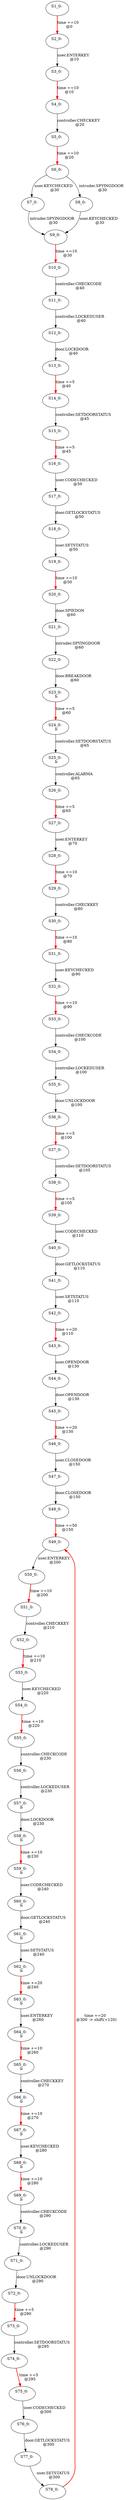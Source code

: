 digraph html {
S1_0[label="S1_0: \n "];
S2_0[label="S2_0: \n "];
S1_0 -> S2_0[label="time +=10 \n @0", style="bold", color="red"];
S3_0[label="S3_0: \n "];
S4_0[label="S4_0: \n "];
S3_0 -> S4_0[label="time +=10 \n @10", style="bold", color="red"];
S2_0 -> S3_0[label="user.ENTERKEY \n @10"];
S5_0[label="S5_0: \n "];
S6_0[label="S6_0: \n "];
S5_0 -> S6_0[label="time +=10 \n @20", style="bold", color="red"];
S4_0 -> S5_0[label="controller.CHECKKEY \n @20"];
S7_0[label="S7_0: \n "];
S6_0 -> S7_0[label="user.KEYCHECKED \n @30"];
S8_0[label="S8_0: \n "];
S6_0 -> S8_0[label="intruder.SPYINGDOOR \n @30"];
S9_0[label="S9_0: \n "];
S10_0[label="S10_0: \n "];
S9_0 -> S10_0[label="time +=10 \n @30", style="bold", color="red"];
S7_0 -> S9_0[label="intruder.SPYINGDOOR \n @30"];
S8_0 -> S9_0[label="user.KEYCHECKED \n @30"];
S11_0[label="S11_0: \n "];
S10_0 -> S11_0[label="controller.CHECKCODE \n @40"];
S12_0[label="S12_0: \n "];
S11_0 -> S12_0[label="controller.LOCKEDUSER \n @40"];
S13_0[label="S13_0: \n "];
S14_0[label="S14_0: \n "];
S13_0 -> S14_0[label="time +=5 \n @40", style="bold", color="red"];
S12_0 -> S13_0[label="door.LOCKDOOR \n @40"];
S15_0[label="S15_0: \n "];
S16_0[label="S16_0: \n "];
S15_0 -> S16_0[label="time +=5 \n @45", style="bold", color="red"];
S14_0 -> S15_0[label="controller.SETDOORSTATUS \n @45"];
S17_0[label="S17_0: \n "];
S16_0 -> S17_0[label="user.CODECHECKED \n @50"];
S18_0[label="S18_0: \n "];
S17_0 -> S18_0[label="door.GETLOCKSTATUS \n @50"];
S19_0[label="S19_0: \n "];
S20_0[label="S20_0: \n "];
S19_0 -> S20_0[label="time +=10 \n @50", style="bold", color="red"];
S18_0 -> S19_0[label="user.SETSTATUS \n @50"];
S21_0[label="S21_0: \n "];
S20_0 -> S21_0[label="door.SPIEDON \n @60"];
S22_0[label="S22_0: \n "];
S21_0 -> S22_0[label="intruder.SPYINGDOOR \n @60"];
S23_0[label="S23_0: \n b"];
S24_0[label="S24_0: \n b"];
S23_0 -> S24_0[label="time +=5 \n @60", style="bold", color="red"];
S22_0 -> S23_0[label="door.BREAKDOOR \n @60"];
S25_0[label="S25_0: \n b"];
S24_0 -> S25_0[label="controller.SETDOORSTATUS \n @65"];
S26_0[label="S26_0: \n "];
S27_0[label="S27_0: \n "];
S26_0 -> S27_0[label="time +=5 \n @65", style="bold", color="red"];
S25_0 -> S26_0[label="controller.ALARMA \n @65"];
S28_0[label="S28_0: \n "];
S29_0[label="S29_0: \n "];
S28_0 -> S29_0[label="time +=10 \n @70", style="bold", color="red"];
S27_0 -> S28_0[label="user.ENTERKEY \n @70"];
S30_0[label="S30_0: \n "];
S31_0[label="S31_0: \n "];
S30_0 -> S31_0[label="time +=10 \n @80", style="bold", color="red"];
S29_0 -> S30_0[label="controller.CHECKKEY \n @80"];
S32_0[label="S32_0: \n "];
S33_0[label="S33_0: \n "];
S32_0 -> S33_0[label="time +=10 \n @90", style="bold", color="red"];
S31_0 -> S32_0[label="user.KEYCHECKED \n @90"];
S34_0[label="S34_0: \n "];
S33_0 -> S34_0[label="controller.CHECKCODE \n @100"];
S35_0[label="S35_0: \n "];
S34_0 -> S35_0[label="controller.LOCKEDUSER \n @100"];
S36_0[label="S36_0: \n "];
S37_0[label="S37_0: \n "];
S36_0 -> S37_0[label="time +=5 \n @100", style="bold", color="red"];
S35_0 -> S36_0[label="door.UNLOCKDOOR \n @100"];
S38_0[label="S38_0: \n "];
S39_0[label="S39_0: \n "];
S38_0 -> S39_0[label="time +=5 \n @105", style="bold", color="red"];
S37_0 -> S38_0[label="controller.SETDOORSTATUS \n @105"];
S40_0[label="S40_0: \n "];
S39_0 -> S40_0[label="user.CODECHECKED \n @110"];
S41_0[label="S41_0: \n "];
S40_0 -> S41_0[label="door.GETLOCKSTATUS \n @110"];
S42_0[label="S42_0: \n "];
S43_0[label="S43_0: \n "];
S42_0 -> S43_0[label="time +=20 \n @110", style="bold", color="red"];
S41_0 -> S42_0[label="user.SETSTATUS \n @110"];
S44_0[label="S44_0: \n "];
S43_0 -> S44_0[label="user.OPENDOOR \n @130"];
S45_0[label="S45_0: \n "];
S46_0[label="S46_0: \n "];
S45_0 -> S46_0[label="time +=20 \n @130", style="bold", color="red"];
S44_0 -> S45_0[label="door.OPENDOOR \n @130"];
S47_0[label="S47_0: \n "];
S46_0 -> S47_0[label="user.CLOSEDOOR \n @150"];
S48_0[label="S48_0: \n "];
S49_0[label="S49_0: \n "];
S48_0 -> S49_0[label="time +=50 \n @150", style="bold", color="red"];
S47_0 -> S48_0[label="door.CLOSEDOOR \n @150"];
S50_0[label="S50_0: \n "];
S51_0[label="S51_0: \n "];
S50_0 -> S51_0[label="time +=10 \n @200", style="bold", color="red"];
S49_0 -> S50_0[label="user.ENTERKEY \n @200"];
S52_0[label="S52_0: \n "];
S53_0[label="S53_0: \n "];
S52_0 -> S53_0[label="time +=10 \n @210", style="bold", color="red"];
S51_0 -> S52_0[label="controller.CHECKKEY \n @210"];
S54_0[label="S54_0: \n "];
S55_0[label="S55_0: \n "];
S54_0 -> S55_0[label="time +=10 \n @220", style="bold", color="red"];
S53_0 -> S54_0[label="user.KEYCHECKED \n @220"];
S56_0[label="S56_0: \n "];
S55_0 -> S56_0[label="controller.CHECKCODE \n @230"];
S57_0[label="S57_0: \n b"];
S56_0 -> S57_0[label="controller.LOCKEDUSER \n @230"];
S58_0[label="S58_0: \n b"];
S59_0[label="S59_0: \n b"];
S58_0 -> S59_0[label="time +=10 \n @230", style="bold", color="red"];
S57_0 -> S58_0[label="door.LOCKDOOR \n @230"];
S60_0[label="S60_0: \n b"];
S59_0 -> S60_0[label="user.CODECHECKED \n @240"];
S61_0[label="S61_0: \n b"];
S60_0 -> S61_0[label="door.GETLOCKSTATUS \n @240"];
S62_0[label="S62_0: \n b"];
S63_0[label="S63_0: \n b"];
S62_0 -> S63_0[label="time +=20 \n @240", style="bold", color="red"];
S61_0 -> S62_0[label="user.SETSTATUS \n @240"];
S64_0[label="S64_0: \n b"];
S65_0[label="S65_0: \n b"];
S64_0 -> S65_0[label="time +=10 \n @260", style="bold", color="red"];
S63_0 -> S64_0[label="user.ENTERKEY \n @260"];
S66_0[label="S66_0: \n b"];
S67_0[label="S67_0: \n b"];
S66_0 -> S67_0[label="time +=10 \n @270", style="bold", color="red"];
S65_0 -> S66_0[label="controller.CHECKKEY \n @270"];
S68_0[label="S68_0: \n b"];
S69_0[label="S69_0: \n b"];
S68_0 -> S69_0[label="time +=10 \n @280", style="bold", color="red"];
S67_0 -> S68_0[label="user.KEYCHECKED \n @280"];
S70_0[label="S70_0: \n b"];
S69_0 -> S70_0[label="controller.CHECKCODE \n @290"];
S71_0[label="S71_0: \n "];
S70_0 -> S71_0[label="controller.LOCKEDUSER \n @290"];
S72_0[label="S72_0: \n "];
S73_0[label="S73_0: \n "];
S72_0 -> S73_0[label="time +=5 \n @290", style="bold", color="red"];
S71_0 -> S72_0[label="door.UNLOCKDOOR \n @290"];
S74_0[label="S74_0: \n "];
S75_0[label="S75_0: \n "];
S74_0 -> S75_0[label="time +=5 \n @295", style="bold", color="red"];
S73_0 -> S74_0[label="controller.SETDOORSTATUS \n @295"];
S76_0[label="S76_0: \n "];
S75_0 -> S76_0[label="user.CODECHECKED \n @300"];
S77_0[label="S77_0: \n "];
S76_0 -> S77_0[label="door.GETLOCKSTATUS \n @300"];
S78_0[label="S78_0: \n "];
S78_0 -> S49_0[label="time +=20 \n @300 -> shift(+120)", style="bold", color="red"];
S77_0 -> S78_0[label="user.SETSTATUS \n @300"];
}